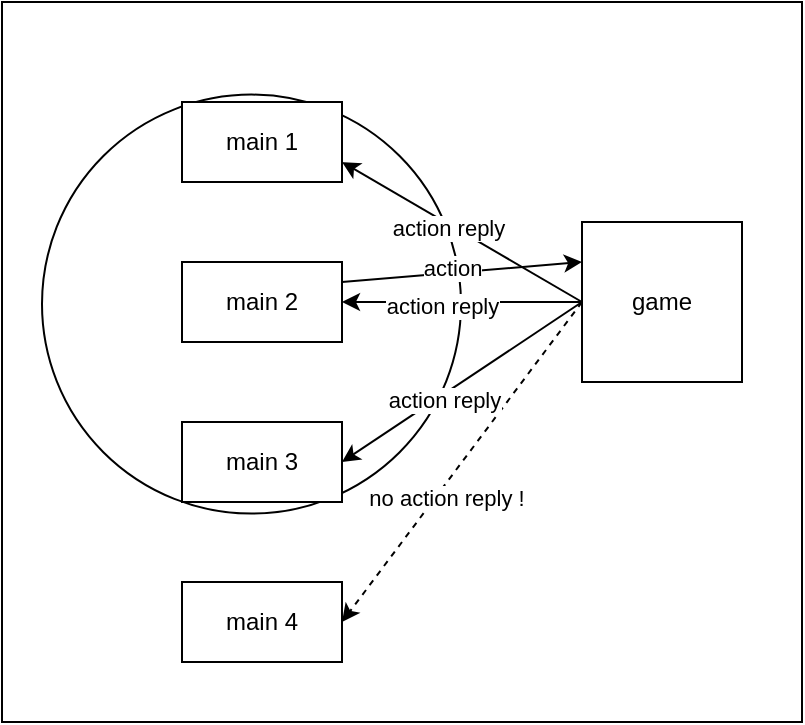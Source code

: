 <mxfile version="22.1.0" type="device">
  <diagram name="Page-1" id="O78GFGjkQ9ekmYcBmggU">
    <mxGraphModel dx="795" dy="476" grid="1" gridSize="10" guides="1" tooltips="1" connect="1" arrows="1" fold="1" page="1" pageScale="1" pageWidth="1169" pageHeight="827" math="0" shadow="0">
      <root>
        <mxCell id="0" />
        <mxCell id="1" parent="0" />
        <mxCell id="gRYUmpcs6kCKH6bsqaYQ-53" value="" style="rounded=0;whiteSpace=wrap;html=1;" vertex="1" parent="1">
          <mxGeometry x="320" y="120" width="400" height="360" as="geometry" />
        </mxCell>
        <mxCell id="gRYUmpcs6kCKH6bsqaYQ-2" value="" style="ellipse;whiteSpace=wrap;html=1;aspect=fixed;" vertex="1" parent="1">
          <mxGeometry x="340" y="166.3" width="209.5" height="209.5" as="geometry" />
        </mxCell>
        <mxCell id="gRYUmpcs6kCKH6bsqaYQ-3" value="main 1" style="rounded=0;whiteSpace=wrap;html=1;" vertex="1" parent="1">
          <mxGeometry x="410" y="170" width="80" height="40" as="geometry" />
        </mxCell>
        <mxCell id="gRYUmpcs6kCKH6bsqaYQ-4" value="game" style="rounded=0;whiteSpace=wrap;html=1;" vertex="1" parent="1">
          <mxGeometry x="610" y="230" width="80" height="80" as="geometry" />
        </mxCell>
        <mxCell id="gRYUmpcs6kCKH6bsqaYQ-5" value="main 2" style="rounded=0;whiteSpace=wrap;html=1;" vertex="1" parent="1">
          <mxGeometry x="410" y="250" width="80" height="40" as="geometry" />
        </mxCell>
        <mxCell id="gRYUmpcs6kCKH6bsqaYQ-6" value="main 4" style="rounded=0;whiteSpace=wrap;html=1;" vertex="1" parent="1">
          <mxGeometry x="410" y="410" width="80" height="40" as="geometry" />
        </mxCell>
        <mxCell id="gRYUmpcs6kCKH6bsqaYQ-7" value="" style="endArrow=classic;html=1;rounded=0;entryX=0;entryY=0.25;entryDx=0;entryDy=0;exitX=1;exitY=0.25;exitDx=0;exitDy=0;" edge="1" parent="1" source="gRYUmpcs6kCKH6bsqaYQ-5" target="gRYUmpcs6kCKH6bsqaYQ-4">
          <mxGeometry width="50" height="50" relative="1" as="geometry">
            <mxPoint x="470" y="330" as="sourcePoint" />
            <mxPoint x="520" y="280" as="targetPoint" />
          </mxGeometry>
        </mxCell>
        <mxCell id="gRYUmpcs6kCKH6bsqaYQ-8" value="action" style="edgeLabel;html=1;align=center;verticalAlign=middle;resizable=0;points=[];" vertex="1" connectable="0" parent="gRYUmpcs6kCKH6bsqaYQ-7">
          <mxGeometry x="-0.086" y="3" relative="1" as="geometry">
            <mxPoint as="offset" />
          </mxGeometry>
        </mxCell>
        <mxCell id="gRYUmpcs6kCKH6bsqaYQ-9" value="" style="endArrow=classic;html=1;rounded=0;exitX=0;exitY=0.5;exitDx=0;exitDy=0;entryX=1;entryY=0.75;entryDx=0;entryDy=0;" edge="1" parent="1" source="gRYUmpcs6kCKH6bsqaYQ-4" target="gRYUmpcs6kCKH6bsqaYQ-3">
          <mxGeometry width="50" height="50" relative="1" as="geometry">
            <mxPoint x="470" y="330" as="sourcePoint" />
            <mxPoint x="520" y="280" as="targetPoint" />
          </mxGeometry>
        </mxCell>
        <mxCell id="gRYUmpcs6kCKH6bsqaYQ-10" value="action reply" style="edgeLabel;html=1;align=center;verticalAlign=middle;resizable=0;points=[];" vertex="1" connectable="0" parent="gRYUmpcs6kCKH6bsqaYQ-9">
          <mxGeometry x="0.104" y="2" relative="1" as="geometry">
            <mxPoint as="offset" />
          </mxGeometry>
        </mxCell>
        <mxCell id="gRYUmpcs6kCKH6bsqaYQ-11" value="" style="endArrow=classic;html=1;rounded=0;exitX=0;exitY=0.5;exitDx=0;exitDy=0;entryX=1;entryY=0.5;entryDx=0;entryDy=0;" edge="1" parent="1" source="gRYUmpcs6kCKH6bsqaYQ-4" target="gRYUmpcs6kCKH6bsqaYQ-5">
          <mxGeometry width="50" height="50" relative="1" as="geometry">
            <mxPoint x="660" y="280" as="sourcePoint" />
            <mxPoint x="500" y="210" as="targetPoint" />
          </mxGeometry>
        </mxCell>
        <mxCell id="gRYUmpcs6kCKH6bsqaYQ-12" value="action reply" style="edgeLabel;html=1;align=center;verticalAlign=middle;resizable=0;points=[];" vertex="1" connectable="0" parent="gRYUmpcs6kCKH6bsqaYQ-11">
          <mxGeometry x="0.185" y="2" relative="1" as="geometry">
            <mxPoint x="1" as="offset" />
          </mxGeometry>
        </mxCell>
        <mxCell id="gRYUmpcs6kCKH6bsqaYQ-13" value="" style="endArrow=classic;html=1;rounded=0;exitX=0;exitY=0.5;exitDx=0;exitDy=0;entryX=1;entryY=0.5;entryDx=0;entryDy=0;dashed=1;" edge="1" parent="1" source="gRYUmpcs6kCKH6bsqaYQ-4" target="gRYUmpcs6kCKH6bsqaYQ-6">
          <mxGeometry width="50" height="50" relative="1" as="geometry">
            <mxPoint x="660" y="280" as="sourcePoint" />
            <mxPoint x="500" y="260" as="targetPoint" />
          </mxGeometry>
        </mxCell>
        <mxCell id="gRYUmpcs6kCKH6bsqaYQ-14" value="no action reply&amp;nbsp;!" style="edgeLabel;html=1;align=center;verticalAlign=middle;resizable=0;points=[];" vertex="1" connectable="0" parent="gRYUmpcs6kCKH6bsqaYQ-13">
          <mxGeometry x="0.188" y="4" relative="1" as="geometry">
            <mxPoint as="offset" />
          </mxGeometry>
        </mxCell>
        <mxCell id="gRYUmpcs6kCKH6bsqaYQ-50" value="main 3" style="rounded=0;whiteSpace=wrap;html=1;" vertex="1" parent="1">
          <mxGeometry x="410" y="330" width="80" height="40" as="geometry" />
        </mxCell>
        <mxCell id="gRYUmpcs6kCKH6bsqaYQ-51" value="" style="endArrow=classic;html=1;rounded=0;exitX=0;exitY=0.5;exitDx=0;exitDy=0;entryX=1;entryY=0.5;entryDx=0;entryDy=0;" edge="1" parent="1" source="gRYUmpcs6kCKH6bsqaYQ-4" target="gRYUmpcs6kCKH6bsqaYQ-50">
          <mxGeometry width="50" height="50" relative="1" as="geometry">
            <mxPoint x="620" y="280" as="sourcePoint" />
            <mxPoint x="500" y="280" as="targetPoint" />
          </mxGeometry>
        </mxCell>
        <mxCell id="gRYUmpcs6kCKH6bsqaYQ-52" value="action reply" style="edgeLabel;html=1;align=center;verticalAlign=middle;resizable=0;points=[];" vertex="1" connectable="0" parent="gRYUmpcs6kCKH6bsqaYQ-51">
          <mxGeometry x="0.185" y="2" relative="1" as="geometry">
            <mxPoint x="1" as="offset" />
          </mxGeometry>
        </mxCell>
      </root>
    </mxGraphModel>
  </diagram>
</mxfile>
